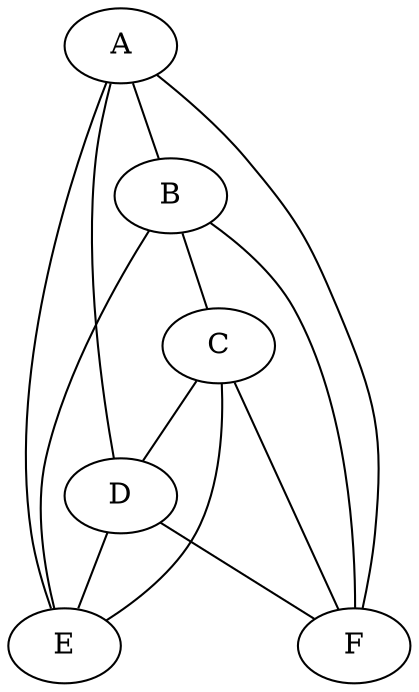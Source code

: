 graph "octaedre" {
edge [len = 2]
  "A" -- "B";
  "A" -- "D";
  "A" -- "E";
  "A" -- "F";
  "A" ;
  "B" -- "C";
  "B" -- "E";
  "B" -- "F";
  "B" ;
  "C" -- "D";
  "C" -- "E";
  "C" -- "F";
  "C" ;
  "D" -- "E";
  "D" -- "F";
  "D" ;
  "E" ;
  "F" ;
}
